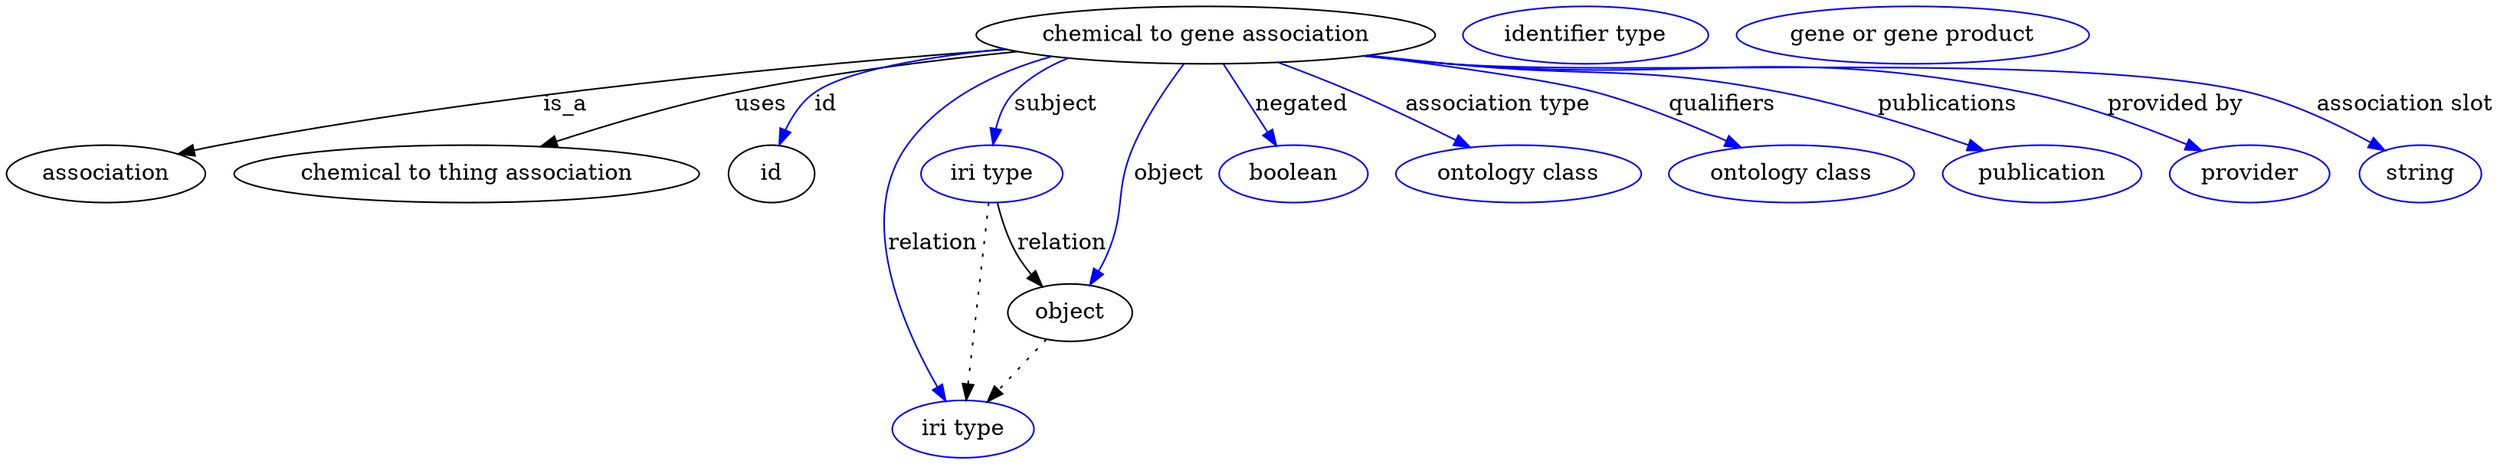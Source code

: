 digraph {
	graph [bb="0,0,1286.7,281"];
	node [label="\N"];
	"chemical to gene association"	 [height=0.5,
		label="chemical to gene association",
		pos="628.4,263",
		width=3.0978];
	association	 [height=0.5,
		pos="49.402,177",
		width=1.3723];
	"chemical to gene association" -> association	 [label=is_a,
		lp="274.68,220",
		pos="e,86.011,189.19 525.94,255.87 420.06,247.06 250.54,228.88 107.4,195 103.59,194.1 99.655,193.08 95.723,191.99"];
	"chemical to thing association"	 [height=0.5,
		pos="229.4,177",
		width=3.1391];
	"chemical to gene association" -> "chemical to thing association"	 [label=uses,
		lp="388.46,220",
		pos="e,271.85,193.8 533.04,253.63 485.53,247.89 427.46,239.25 376.29,227 344.18,219.31 309.16,207.53 281.36,197.33"];
	id	 [height=0.5,
		pos="387.4,177",
		width=0.75];
	"chemical to gene association" -> id	 [color=blue,
		label=id,
		lp="423.85,220",
		pos="e,393.54,194.54 530.93,254.23 485,248.55 436.23,239.77 417.51,227 409.15,221.29 402.73,212.43 398.01,203.74",
		style=solid];
	subject	 [color=blue,
		height=0.5,
		label="iri type",
		pos="512.4,177",
		width=0.9834];
	"chemical to gene association" -> subject	 [color=blue,
		label=subject,
		lp="550.23,220",
		pos="e,514.78,195.23 562.78,248.33 550.62,243.2 538.89,236.29 529.75,227 523.86,221.01 519.96,212.93 517.39,205.01",
		style=solid];
	relation	 [color=blue,
		height=0.5,
		label="iri type",
		pos="496.4,18",
		width=0.9834];
	"chemical to gene association" -> relation	 [color=blue,
		label=relation,
		lp="477.78,134",
		pos="e,486.51,35.369 550.9,250 519.47,240.42 486.39,223.8 468.4,195 439.12,148.13 463.95,81.089 481.9,44.432",
		style=solid];
	object	 [height=0.5,
		pos="556.4,91",
		width=0.88096];
	"chemical to gene association" -> object	 [color=blue,
		label=object,
		lp="609.51,177",
		pos="e,565.32,108.32 617.44,245.05 609.6,231.63 599.23,212.64 592.19,195 580.58,165.88 584.31,156.4 573.4,127 572.25,123.89 570.93,120.68 \
569.55,117.52",
		style=solid];
	negated	 [color=blue,
		height=0.5,
		label=boolean,
		pos="673.4,177",
		width=1.0584];
	"chemical to gene association" -> negated	 [color=blue,
		label=negated,
		lp="676.17,220",
		pos="e,664.18,194.62 637.94,244.76 644.17,232.86 652.41,217.12 659.38,203.8",
		style=solid];
	"association type"	 [color=blue,
		height=0.5,
		label="ontology class",
		pos="790.4,177",
		width=1.6931];
	"chemical to gene association" -> "association type"	 [color=blue,
		label="association type",
		lp="772.31,220",
		pos="e,762.91,193.22 664.77,245.88 676.83,240.05 690.27,233.39 702.4,227 719.56,217.97 738.27,207.43 754.02,198.37",
		style=solid];
	qualifiers	 [color=blue,
		height=0.5,
		label="ontology class",
		pos="930.4,177",
		width=1.6931];
	"chemical to gene association" -> qualifiers	 [color=blue,
		label=qualifiers,
		lp="884.45,220",
		pos="e,901.12,192.83 707.54,250.25 751.03,242.84 800.32,233.69 821.4,227 845.67,219.3 871.62,207.55 892.11,197.37",
		style=solid];
	publications	 [color=blue,
		height=0.5,
		label=publication,
		pos="1059.4,177",
		width=1.3859];
	"chemical to gene association" -> publications	 [color=blue,
		label=publications,
		lp="997.62,220",
		pos="e,1026.6,190.67 709.05,250.56 722.51,248.61 736.34,246.68 749.4,245 822.56,235.57 842.42,243.12 914.4,227 949.73,219.09 988.44,205.47 \
1017,194.45",
		style=solid];
	"provided by"	 [color=blue,
		height=0.5,
		label=provider,
		pos="1167.4,177",
		width=1.1129];
	"chemical to gene association" -> "provided by"	 [color=blue,
		label="provided by",
		lp="1114,220",
		pos="e,1139.8,190.24 707.36,250.27 721.34,248.3 735.78,246.44 749.4,245 876.06,231.62 910.9,253.86 1035.4,227 1068.5,219.85 1104.4,205.83 \
1130.4,194.45",
		style=solid];
	"association slot"	 [color=blue,
		height=0.5,
		label=string,
		pos="1256.4,177",
		width=0.8403];
	"chemical to gene association" -> "association slot"	 [color=blue,
		label="association slot",
		lp="1233.4,220",
		pos="e,1235.2,190.21 706.69,250.15 720.87,248.17 735.55,246.34 749.4,245 838.41,236.41 1064.6,248.65 1151.4,227 1178.1,220.34 1206.1,\
206.63 1226.4,195.24",
		style=solid];
	association_id	 [color=blue,
		height=0.5,
		label="identifier type",
		pos="817.4,263",
		width=1.652];
	subject -> relation	 [pos="e,498.22,36.027 510.57,158.76 507.79,131.21 502.51,78.735 499.24,46.223",
		style=dotted];
	subject -> object	 [label=relation,
		lp="552.78,134",
		pos="e,543.09,107.6 517.69,158.91 520.85,149.18 525.3,137.13 530.64,127 532.56,123.36 534.81,119.66 537.16,116.1"];
	object -> relation	 [pos="e,510.17,34.752 542.79,74.435 535.09,65.075 525.33,53.191 516.74,42.745",
		style=dotted];
	"chemical to gene association_object"	 [color=blue,
		height=0.5,
		label="gene or gene product",
		pos="979.4,263",
		width=2.3474];
}

